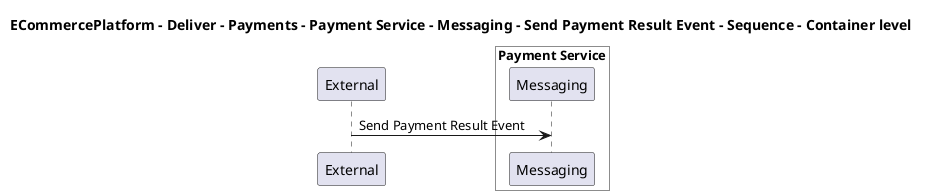 @startuml

title ECommercePlatform - Deliver - Payments - Payment Service - Messaging - Send Payment Result Event - Sequence - Container level

participant "External" as C4InterFlow.SoftwareSystems.ExternalSystem

box "Payment Service" #White
    participant "Messaging" as ECommercePlatform.Deliver.Payments.SoftwareSystems.PaymentService.Containers.Messaging
end box


C4InterFlow.SoftwareSystems.ExternalSystem -> ECommercePlatform.Deliver.Payments.SoftwareSystems.PaymentService.Containers.Messaging : Send Payment Result Event


@enduml
